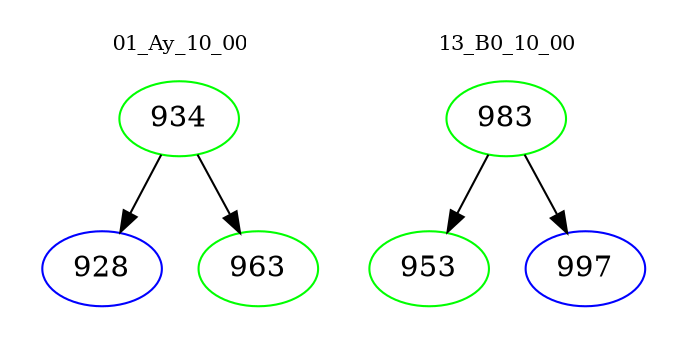 digraph{
subgraph cluster_0 {
color = white
label = "01_Ay_10_00";
fontsize=10;
T0_934 [label="934", color="green"]
T0_934 -> T0_928 [color="black"]
T0_928 [label="928", color="blue"]
T0_934 -> T0_963 [color="black"]
T0_963 [label="963", color="green"]
}
subgraph cluster_1 {
color = white
label = "13_B0_10_00";
fontsize=10;
T1_983 [label="983", color="green"]
T1_983 -> T1_953 [color="black"]
T1_953 [label="953", color="green"]
T1_983 -> T1_997 [color="black"]
T1_997 [label="997", color="blue"]
}
}
